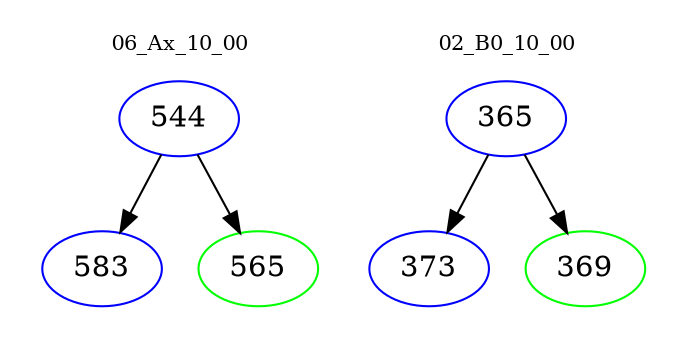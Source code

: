 digraph{
subgraph cluster_0 {
color = white
label = "06_Ax_10_00";
fontsize=10;
T0_544 [label="544", color="blue"]
T0_544 -> T0_583 [color="black"]
T0_583 [label="583", color="blue"]
T0_544 -> T0_565 [color="black"]
T0_565 [label="565", color="green"]
}
subgraph cluster_1 {
color = white
label = "02_B0_10_00";
fontsize=10;
T1_365 [label="365", color="blue"]
T1_365 -> T1_373 [color="black"]
T1_373 [label="373", color="blue"]
T1_365 -> T1_369 [color="black"]
T1_369 [label="369", color="green"]
}
}
